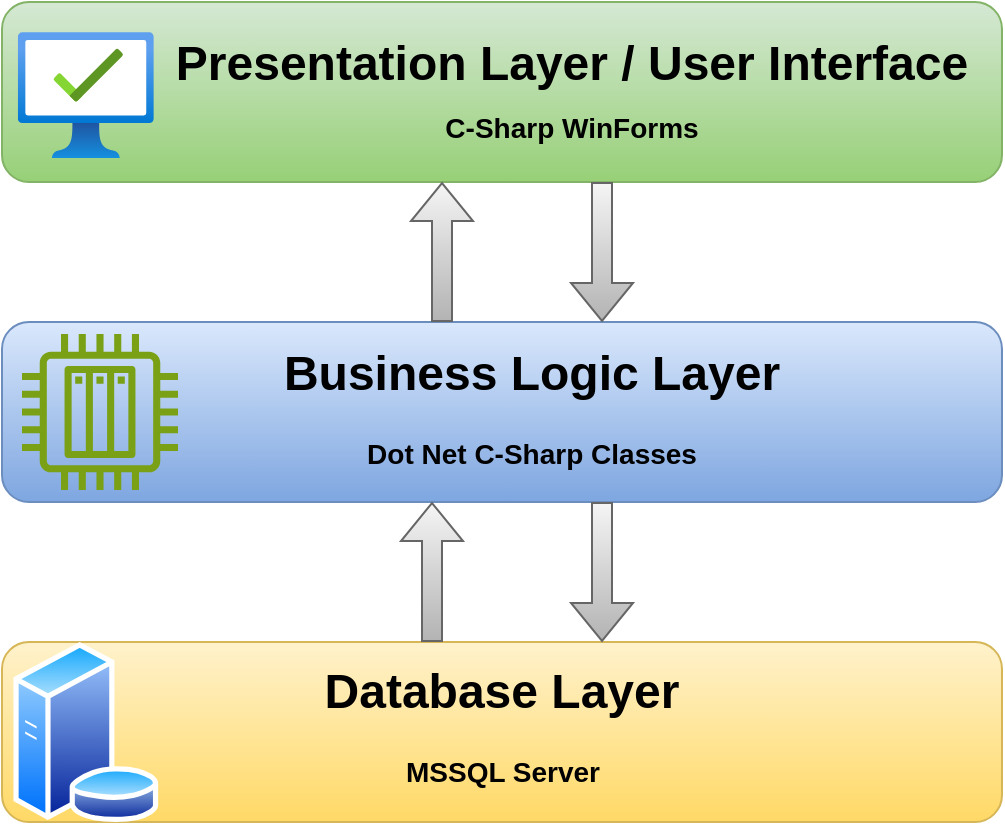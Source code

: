 <mxfile version="22.1.4" type="device">
  <diagram name="Page-1" id="yNziDJdRuR4jBwRZNhir">
    <mxGraphModel dx="880" dy="446" grid="1" gridSize="10" guides="1" tooltips="1" connect="1" arrows="1" fold="1" page="1" pageScale="1" pageWidth="850" pageHeight="1100" math="0" shadow="0">
      <root>
        <mxCell id="0" />
        <mxCell id="1" parent="0" />
        <mxCell id="3nVCWedfx9IJaaSxqp9G-1" value="" style="rounded=1;whiteSpace=wrap;html=1;fillColor=#d5e8d4;gradientColor=#97d077;strokeColor=#82b366;" parent="1" vertex="1">
          <mxGeometry x="160" y="80" width="500" height="90" as="geometry" />
        </mxCell>
        <mxCell id="3nVCWedfx9IJaaSxqp9G-4" value="&lt;h1&gt;&lt;span style=&quot;background-color: initial;&quot;&gt;Presentation Layer / User Interface&lt;/span&gt;&lt;br&gt;&lt;/h1&gt;" style="text;html=1;strokeColor=none;fillColor=none;spacing=5;spacingTop=-20;whiteSpace=wrap;overflow=hidden;rounded=0;align=center;verticalAlign=middle;" parent="1" vertex="1">
          <mxGeometry x="240" y="95" width="410" height="45" as="geometry" />
        </mxCell>
        <mxCell id="3nVCWedfx9IJaaSxqp9G-5" value="C-Sharp WinForms" style="text;html=1;strokeColor=none;fillColor=none;align=center;verticalAlign=middle;whiteSpace=wrap;rounded=0;fontStyle=1;fontSize=14;" parent="1" vertex="1">
          <mxGeometry x="375" y="128.2" width="140" height="30" as="geometry" />
        </mxCell>
        <mxCell id="3nVCWedfx9IJaaSxqp9G-6" value="" style="rounded=1;whiteSpace=wrap;html=1;fillColor=#dae8fc;gradientColor=#7ea6e0;strokeColor=#6c8ebf;" parent="1" vertex="1">
          <mxGeometry x="160" y="240" width="500" height="90" as="geometry" />
        </mxCell>
        <mxCell id="3nVCWedfx9IJaaSxqp9G-7" value="&lt;h1&gt;&lt;span style=&quot;background-color: initial;&quot;&gt;Business Logic Layer&lt;/span&gt;&lt;br&gt;&lt;/h1&gt;" style="text;html=1;strokeColor=none;fillColor=none;spacing=5;spacingTop=-20;whiteSpace=wrap;overflow=hidden;rounded=0;align=center;" parent="1" vertex="1">
          <mxGeometry x="215" y="246" width="420" height="45" as="geometry" />
        </mxCell>
        <mxCell id="3nVCWedfx9IJaaSxqp9G-8" value="Dot Net C-Sharp Classes" style="text;html=1;strokeColor=none;fillColor=none;align=center;verticalAlign=middle;whiteSpace=wrap;rounded=0;fontStyle=1;fontSize=14;" parent="1" vertex="1">
          <mxGeometry x="340" y="291" width="170" height="30" as="geometry" />
        </mxCell>
        <mxCell id="3nVCWedfx9IJaaSxqp9G-9" value="" style="rounded=1;whiteSpace=wrap;html=1;fillColor=#fff2cc;strokeColor=#d6b656;gradientColor=#ffd966;" parent="1" vertex="1">
          <mxGeometry x="160" y="400" width="500" height="90" as="geometry" />
        </mxCell>
        <mxCell id="3nVCWedfx9IJaaSxqp9G-10" value="&lt;h1&gt;&lt;span style=&quot;background-color: initial;&quot;&gt;Database Layer&lt;/span&gt;&lt;br&gt;&lt;/h1&gt;" style="text;html=1;strokeColor=none;fillColor=none;spacing=5;spacingTop=-20;whiteSpace=wrap;overflow=hidden;rounded=0;align=center;" parent="1" vertex="1">
          <mxGeometry x="195" y="405" width="430" height="45" as="geometry" />
        </mxCell>
        <mxCell id="3nVCWedfx9IJaaSxqp9G-11" value="MSSQL Server" style="text;html=1;strokeColor=none;fillColor=none;align=center;verticalAlign=middle;whiteSpace=wrap;rounded=0;fontStyle=1;fontSize=14;" parent="1" vertex="1">
          <mxGeometry x="332.5" y="450" width="155" height="30" as="geometry" />
        </mxCell>
        <mxCell id="3nVCWedfx9IJaaSxqp9G-15" value="" style="shape=flexArrow;endArrow=classic;html=1;rounded=0;fillColor=#f5f5f5;gradientColor=#b3b3b3;strokeColor=#666666;" parent="1" edge="1">
          <mxGeometry width="50" height="50" relative="1" as="geometry">
            <mxPoint x="380" y="240" as="sourcePoint" />
            <mxPoint x="380" y="170" as="targetPoint" />
          </mxGeometry>
        </mxCell>
        <mxCell id="3nVCWedfx9IJaaSxqp9G-16" value="" style="shape=flexArrow;endArrow=classic;html=1;rounded=0;fillColor=#f5f5f5;gradientColor=#b3b3b3;strokeColor=#666666;" parent="1" edge="1">
          <mxGeometry width="50" height="50" relative="1" as="geometry">
            <mxPoint x="375" y="400" as="sourcePoint" />
            <mxPoint x="375" y="330" as="targetPoint" />
          </mxGeometry>
        </mxCell>
        <mxCell id="3nVCWedfx9IJaaSxqp9G-17" value="" style="shape=flexArrow;endArrow=classic;html=1;rounded=0;fillColor=#f5f5f5;gradientColor=#b3b3b3;strokeColor=#666666;" parent="1" edge="1">
          <mxGeometry width="50" height="50" relative="1" as="geometry">
            <mxPoint x="460" y="170" as="sourcePoint" />
            <mxPoint x="460" y="240" as="targetPoint" />
          </mxGeometry>
        </mxCell>
        <mxCell id="3nVCWedfx9IJaaSxqp9G-18" value="" style="shape=flexArrow;endArrow=classic;html=1;rounded=0;fillColor=#f5f5f5;gradientColor=#b3b3b3;strokeColor=#666666;" parent="1" edge="1">
          <mxGeometry width="50" height="50" relative="1" as="geometry">
            <mxPoint x="460" y="330" as="sourcePoint" />
            <mxPoint x="460" y="400" as="targetPoint" />
          </mxGeometry>
        </mxCell>
        <mxCell id="3nVCWedfx9IJaaSxqp9G-19" value="" style="image;aspect=fixed;perimeter=ellipsePerimeter;html=1;align=center;shadow=0;dashed=0;spacingTop=3;image=img/lib/active_directory/database_server.svg;" parent="1" vertex="1">
          <mxGeometry x="165" y="400" width="73.8" height="90" as="geometry" />
        </mxCell>
        <mxCell id="ANmZTpQAAF9jZqedavLC-1" value="" style="sketch=0;outlineConnect=0;fontColor=#232F3E;gradientColor=none;fillColor=#7AA116;strokeColor=none;dashed=0;verticalLabelPosition=bottom;verticalAlign=top;align=center;html=1;fontSize=12;fontStyle=0;aspect=fixed;pointerEvents=1;shape=mxgraph.aws4.iot_thing_plc;" vertex="1" parent="1">
          <mxGeometry x="170" y="246" width="78" height="78" as="geometry" />
        </mxCell>
        <mxCell id="ANmZTpQAAF9jZqedavLC-3" value="" style="image;aspect=fixed;html=1;points=[];align=center;fontSize=12;image=img/lib/azure2/management_governance/Managed_Desktop.svg;" vertex="1" parent="1">
          <mxGeometry x="167.9" y="95" width="68" height="63.2" as="geometry" />
        </mxCell>
      </root>
    </mxGraphModel>
  </diagram>
</mxfile>
